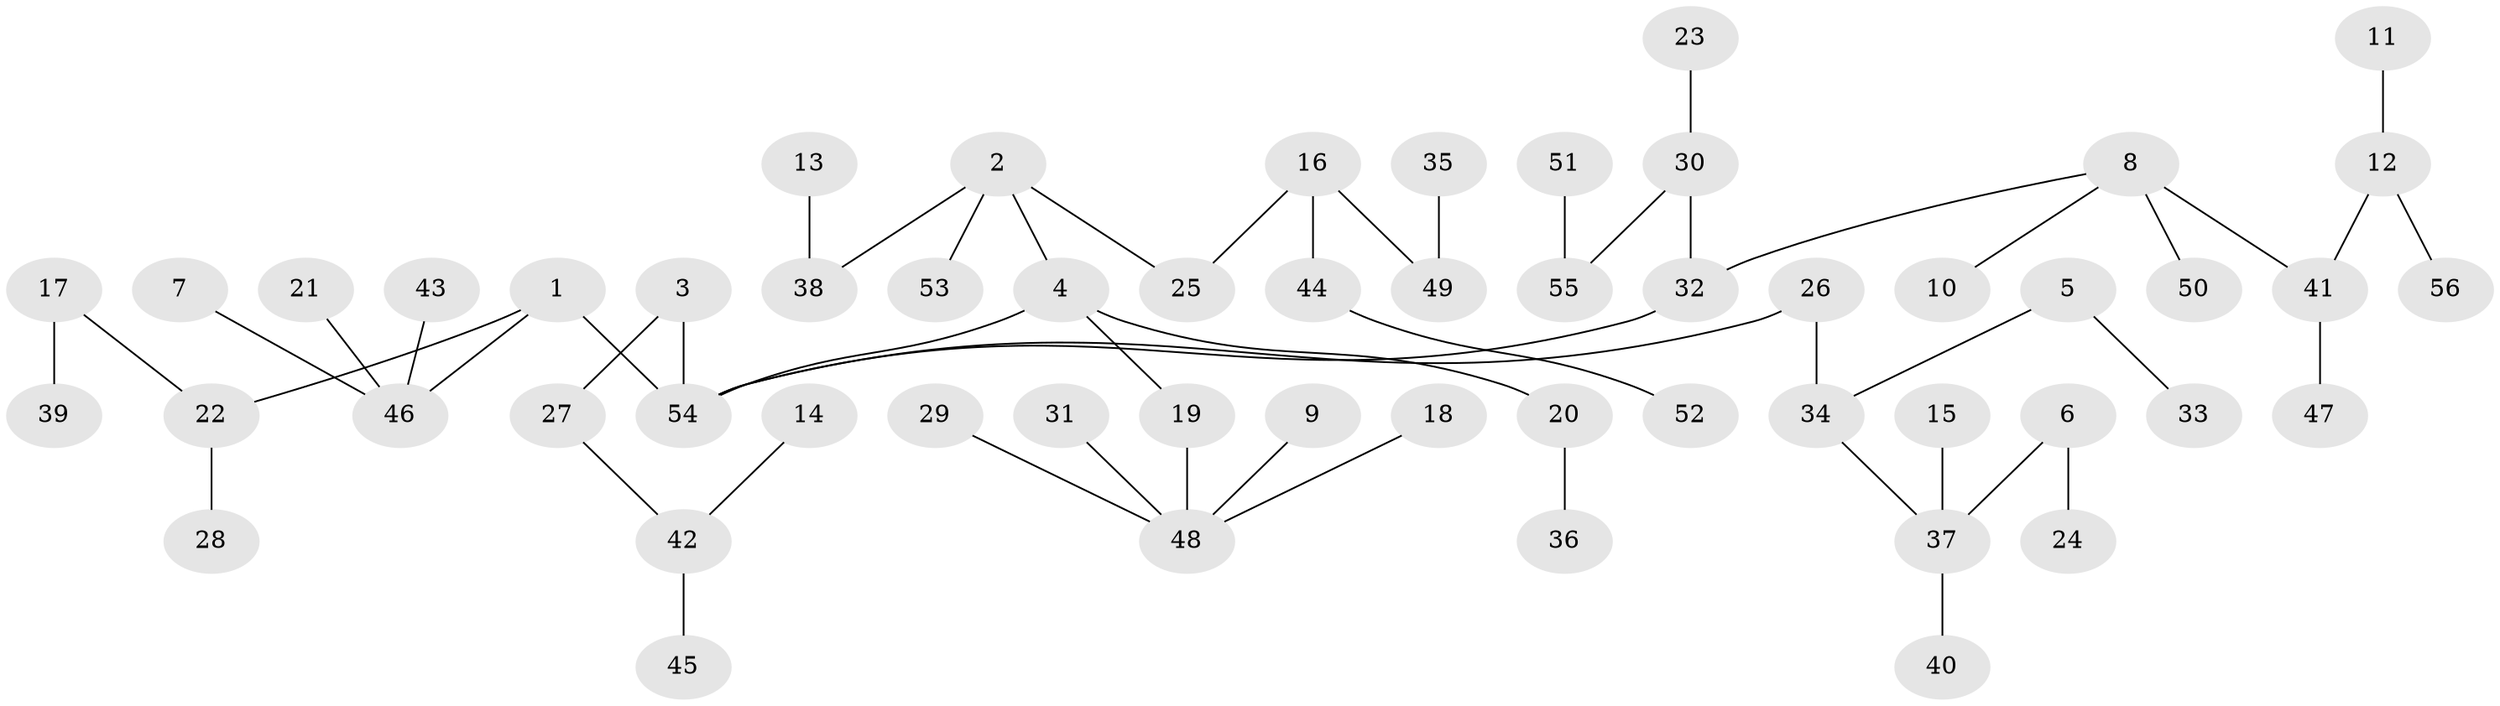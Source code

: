// original degree distribution, {3: 0.08928571428571429, 7: 0.008928571428571428, 4: 0.09821428571428571, 2: 0.23214285714285715, 5: 0.044642857142857144, 1: 0.5178571428571429, 6: 0.008928571428571428}
// Generated by graph-tools (version 1.1) at 2025/37/03/04/25 23:37:18]
// undirected, 56 vertices, 55 edges
graph export_dot {
  node [color=gray90,style=filled];
  1;
  2;
  3;
  4;
  5;
  6;
  7;
  8;
  9;
  10;
  11;
  12;
  13;
  14;
  15;
  16;
  17;
  18;
  19;
  20;
  21;
  22;
  23;
  24;
  25;
  26;
  27;
  28;
  29;
  30;
  31;
  32;
  33;
  34;
  35;
  36;
  37;
  38;
  39;
  40;
  41;
  42;
  43;
  44;
  45;
  46;
  47;
  48;
  49;
  50;
  51;
  52;
  53;
  54;
  55;
  56;
  1 -- 22 [weight=1.0];
  1 -- 46 [weight=1.0];
  1 -- 54 [weight=1.0];
  2 -- 4 [weight=1.0];
  2 -- 25 [weight=1.0];
  2 -- 38 [weight=1.0];
  2 -- 53 [weight=1.0];
  3 -- 27 [weight=1.0];
  3 -- 54 [weight=1.0];
  4 -- 19 [weight=1.0];
  4 -- 20 [weight=1.0];
  4 -- 54 [weight=1.0];
  5 -- 33 [weight=1.0];
  5 -- 34 [weight=1.0];
  6 -- 24 [weight=1.0];
  6 -- 37 [weight=1.0];
  7 -- 46 [weight=1.0];
  8 -- 10 [weight=1.0];
  8 -- 32 [weight=1.0];
  8 -- 41 [weight=1.0];
  8 -- 50 [weight=1.0];
  9 -- 48 [weight=1.0];
  11 -- 12 [weight=1.0];
  12 -- 41 [weight=1.0];
  12 -- 56 [weight=1.0];
  13 -- 38 [weight=1.0];
  14 -- 42 [weight=1.0];
  15 -- 37 [weight=1.0];
  16 -- 25 [weight=1.0];
  16 -- 44 [weight=1.0];
  16 -- 49 [weight=1.0];
  17 -- 22 [weight=1.0];
  17 -- 39 [weight=1.0];
  18 -- 48 [weight=1.0];
  19 -- 48 [weight=1.0];
  20 -- 36 [weight=1.0];
  21 -- 46 [weight=1.0];
  22 -- 28 [weight=1.0];
  23 -- 30 [weight=1.0];
  26 -- 34 [weight=1.0];
  26 -- 54 [weight=1.0];
  27 -- 42 [weight=1.0];
  29 -- 48 [weight=1.0];
  30 -- 32 [weight=1.0];
  30 -- 55 [weight=1.0];
  31 -- 48 [weight=1.0];
  32 -- 54 [weight=1.0];
  34 -- 37 [weight=1.0];
  35 -- 49 [weight=1.0];
  37 -- 40 [weight=1.0];
  41 -- 47 [weight=1.0];
  42 -- 45 [weight=1.0];
  43 -- 46 [weight=1.0];
  44 -- 52 [weight=1.0];
  51 -- 55 [weight=1.0];
}
